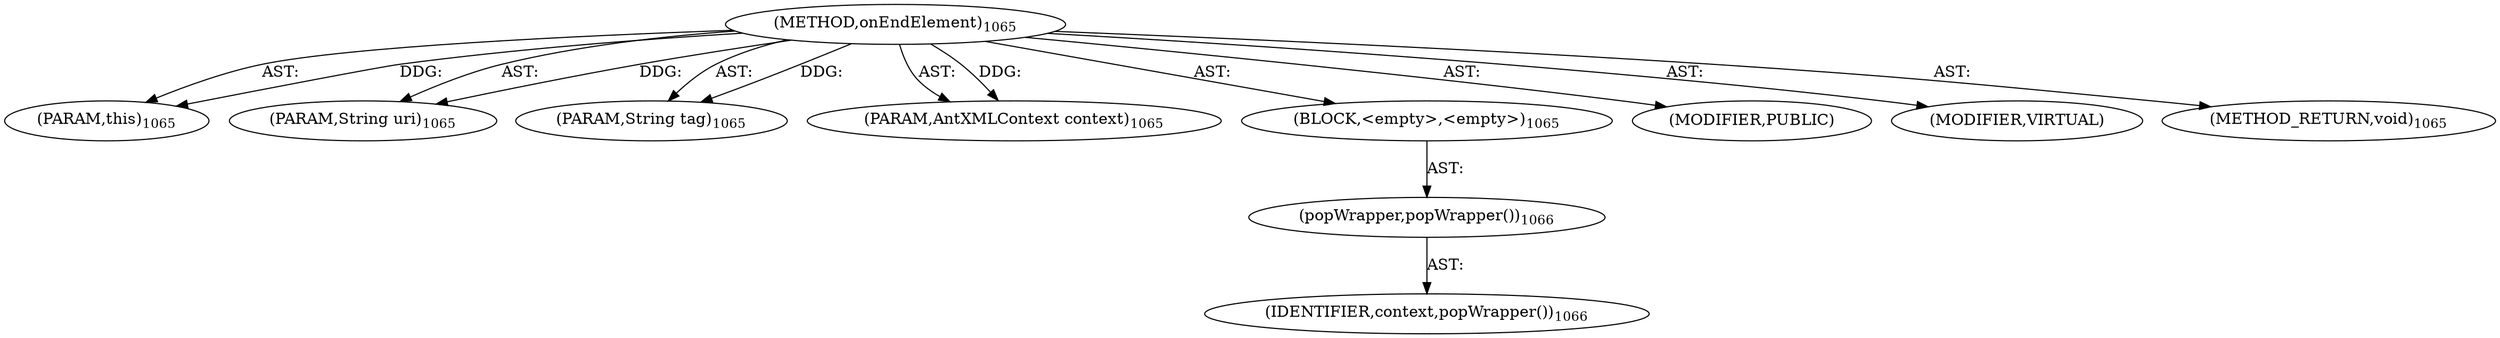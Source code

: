 digraph "onEndElement" {  
"111669149728" [label = <(METHOD,onEndElement)<SUB>1065</SUB>> ]
"115964117113" [label = <(PARAM,this)<SUB>1065</SUB>> ]
"115964117114" [label = <(PARAM,String uri)<SUB>1065</SUB>> ]
"115964117115" [label = <(PARAM,String tag)<SUB>1065</SUB>> ]
"115964117116" [label = <(PARAM,AntXMLContext context)<SUB>1065</SUB>> ]
"25769803925" [label = <(BLOCK,&lt;empty&gt;,&lt;empty&gt;)<SUB>1065</SUB>> ]
"30064771671" [label = <(popWrapper,popWrapper())<SUB>1066</SUB>> ]
"68719477312" [label = <(IDENTIFIER,context,popWrapper())<SUB>1066</SUB>> ]
"133143986258" [label = <(MODIFIER,PUBLIC)> ]
"133143986259" [label = <(MODIFIER,VIRTUAL)> ]
"128849018912" [label = <(METHOD_RETURN,void)<SUB>1065</SUB>> ]
  "111669149728" -> "115964117113"  [ label = "AST: "] 
  "111669149728" -> "115964117114"  [ label = "AST: "] 
  "111669149728" -> "115964117115"  [ label = "AST: "] 
  "111669149728" -> "115964117116"  [ label = "AST: "] 
  "111669149728" -> "25769803925"  [ label = "AST: "] 
  "111669149728" -> "133143986258"  [ label = "AST: "] 
  "111669149728" -> "133143986259"  [ label = "AST: "] 
  "111669149728" -> "128849018912"  [ label = "AST: "] 
  "25769803925" -> "30064771671"  [ label = "AST: "] 
  "30064771671" -> "68719477312"  [ label = "AST: "] 
  "111669149728" -> "115964117113"  [ label = "DDG: "] 
  "111669149728" -> "115964117114"  [ label = "DDG: "] 
  "111669149728" -> "115964117115"  [ label = "DDG: "] 
  "111669149728" -> "115964117116"  [ label = "DDG: "] 
}
